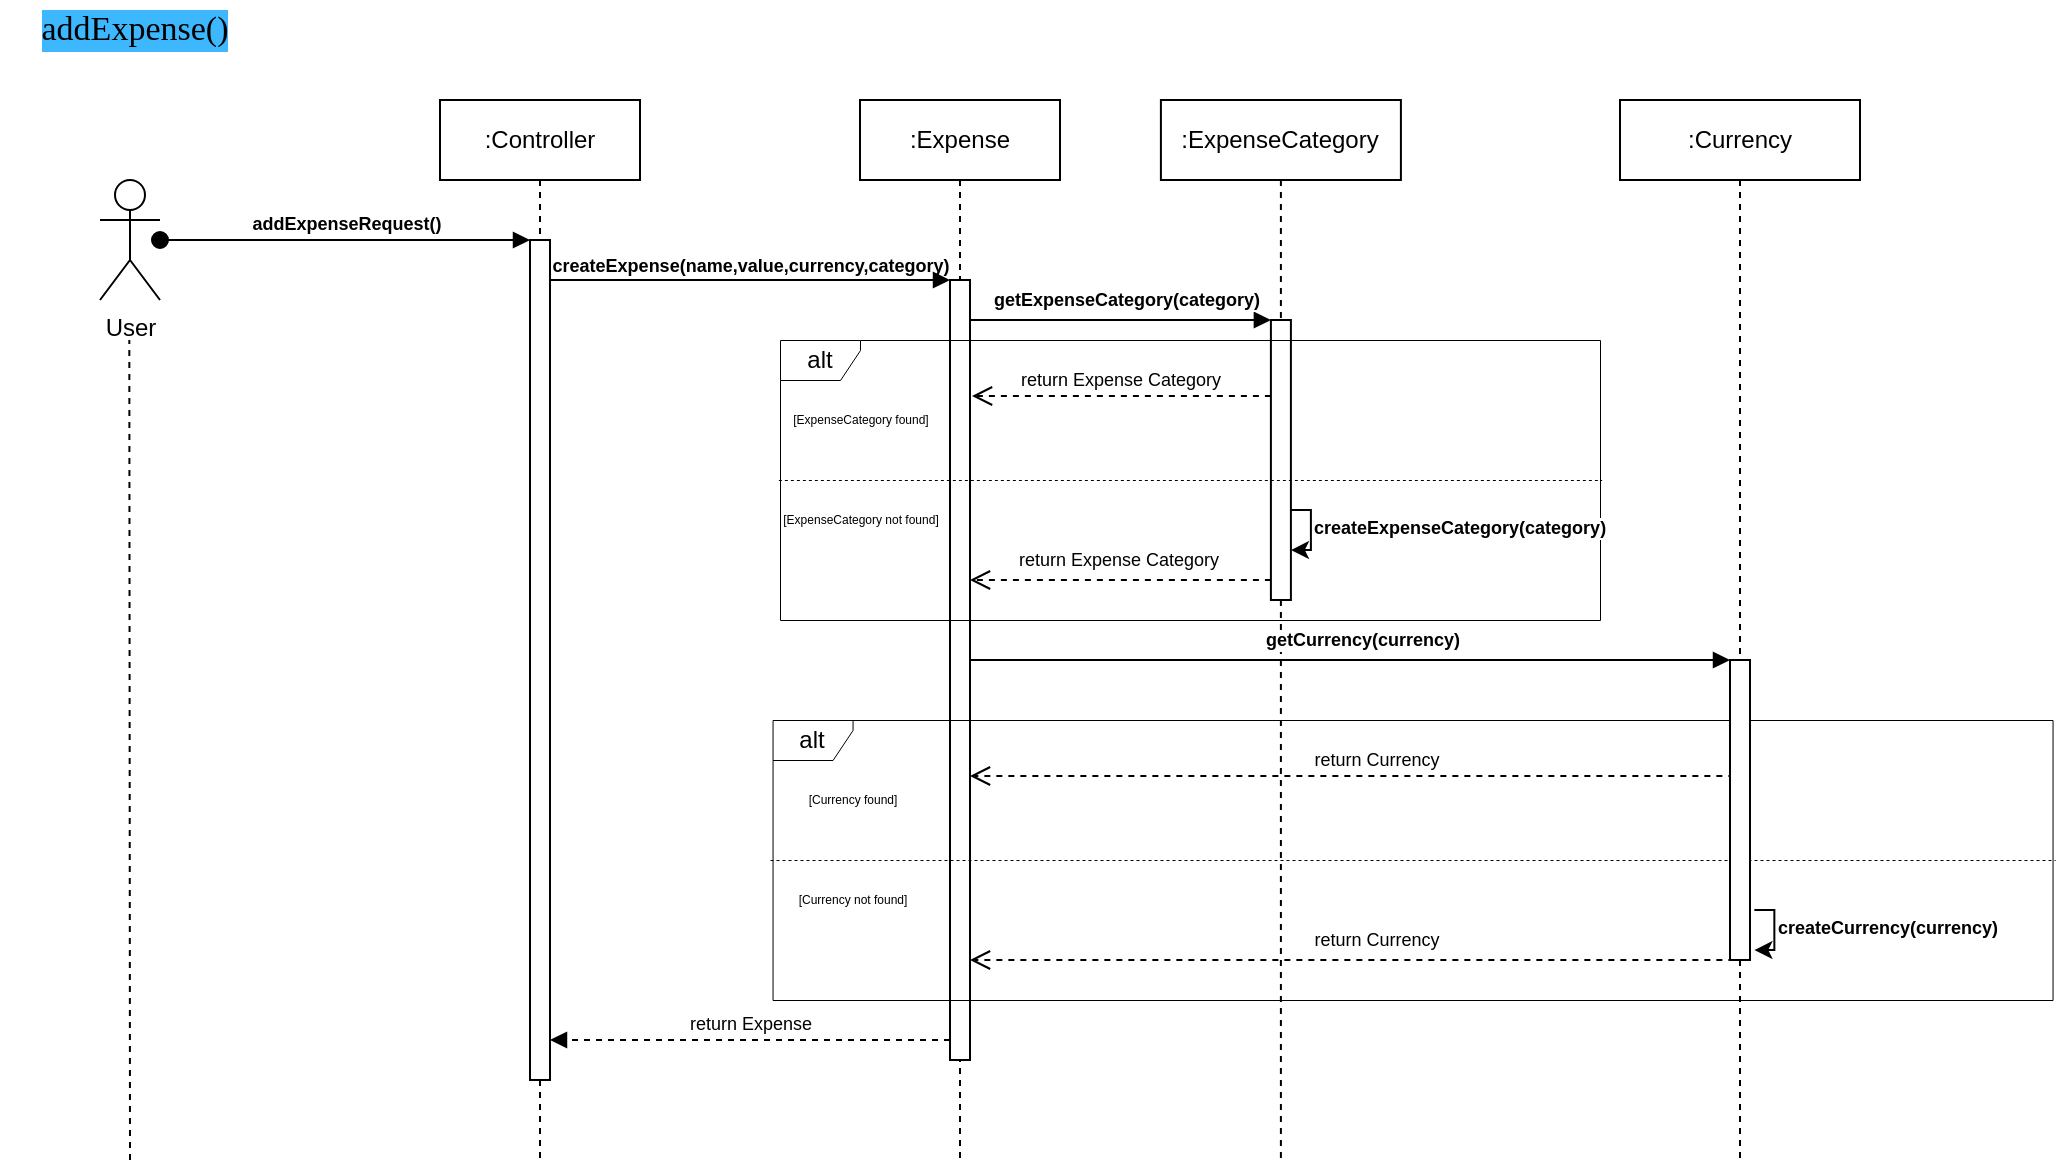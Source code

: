 <mxfile version="24.4.2" type="device">
  <diagram name="Page-1" id="2YBvvXClWsGukQMizWep">
    <mxGraphModel dx="1266" dy="701" grid="1" gridSize="10" guides="1" tooltips="1" connect="1" arrows="1" fold="1" page="1" pageScale="1" pageWidth="850" pageHeight="1100" math="0" shadow="0">
      <root>
        <mxCell id="0" />
        <mxCell id="1" parent="0" />
        <mxCell id="aM9ryv3xv72pqoxQDRHE-1" value=":Controller" style="shape=umlLifeline;perimeter=lifelinePerimeter;whiteSpace=wrap;html=1;container=0;dropTarget=0;collapsible=0;recursiveResize=0;outlineConnect=0;portConstraint=eastwest;newEdgeStyle={&quot;edgeStyle&quot;:&quot;elbowEdgeStyle&quot;,&quot;elbow&quot;:&quot;vertical&quot;,&quot;curved&quot;:0,&quot;rounded&quot;:0};" parent="1" vertex="1">
          <mxGeometry x="270" y="70" width="100" height="530" as="geometry" />
        </mxCell>
        <mxCell id="aM9ryv3xv72pqoxQDRHE-2" value="" style="html=1;points=[];perimeter=orthogonalPerimeter;outlineConnect=0;targetShapes=umlLifeline;portConstraint=eastwest;newEdgeStyle={&quot;edgeStyle&quot;:&quot;elbowEdgeStyle&quot;,&quot;elbow&quot;:&quot;vertical&quot;,&quot;curved&quot;:0,&quot;rounded&quot;:0};" parent="aM9ryv3xv72pqoxQDRHE-1" vertex="1">
          <mxGeometry x="45" y="70" width="10" height="420" as="geometry" />
        </mxCell>
        <mxCell id="aM9ryv3xv72pqoxQDRHE-5" value=":Expense" style="shape=umlLifeline;perimeter=lifelinePerimeter;whiteSpace=wrap;html=1;container=0;dropTarget=0;collapsible=0;recursiveResize=0;outlineConnect=0;portConstraint=eastwest;newEdgeStyle={&quot;edgeStyle&quot;:&quot;elbowEdgeStyle&quot;,&quot;elbow&quot;:&quot;vertical&quot;,&quot;curved&quot;:0,&quot;rounded&quot;:0};" parent="1" vertex="1">
          <mxGeometry x="480" y="70" width="100" height="530" as="geometry" />
        </mxCell>
        <mxCell id="aM9ryv3xv72pqoxQDRHE-6" value="" style="html=1;points=[];perimeter=orthogonalPerimeter;outlineConnect=0;targetShapes=umlLifeline;portConstraint=eastwest;newEdgeStyle={&quot;edgeStyle&quot;:&quot;elbowEdgeStyle&quot;,&quot;elbow&quot;:&quot;vertical&quot;,&quot;curved&quot;:0,&quot;rounded&quot;:0};" parent="aM9ryv3xv72pqoxQDRHE-5" vertex="1">
          <mxGeometry x="45" y="90" width="10" height="390" as="geometry" />
        </mxCell>
        <mxCell id="aM9ryv3xv72pqoxQDRHE-7" value="" style="html=1;verticalAlign=bottom;endArrow=block;edgeStyle=elbowEdgeStyle;elbow=vertical;curved=0;rounded=0;fontSize=10;" parent="1" source="aM9ryv3xv72pqoxQDRHE-2" target="aM9ryv3xv72pqoxQDRHE-6" edge="1">
          <mxGeometry relative="1" as="geometry">
            <mxPoint x="425" y="160" as="sourcePoint" />
            <Array as="points">
              <mxPoint x="420" y="160" />
            </Array>
          </mxGeometry>
        </mxCell>
        <mxCell id="gS3E2w-ahyZe23fewu2L-1" value="User" style="shape=umlActor;verticalLabelPosition=bottom;verticalAlign=top;html=1;outlineConnect=0;" parent="1" vertex="1">
          <mxGeometry x="100" y="110" width="30" height="60" as="geometry" />
        </mxCell>
        <mxCell id="gS3E2w-ahyZe23fewu2L-2" value="&lt;span style=&quot;font-size: 17px;&quot;&gt;addExpense()&lt;/span&gt;" style="text;html=1;align=center;verticalAlign=middle;resizable=0;points=[];autosize=1;strokeColor=none;fillColor=none;fontFamily=Georgia;labelBackgroundColor=#3DB8FF;labelBorderColor=none;spacingLeft=4;fontSize=17;" parent="1" vertex="1">
          <mxGeometry x="50" y="20" width="130" height="30" as="geometry" />
        </mxCell>
        <mxCell id="aM9ryv3xv72pqoxQDRHE-3" value="&lt;font style=&quot;font-size: 9px;&quot;&gt;addExpenseRequest()&lt;/font&gt;" style="html=1;verticalAlign=bottom;startArrow=oval;endArrow=block;startSize=8;edgeStyle=elbowEdgeStyle;elbow=vertical;curved=0;rounded=0;fontSize=9;fontStyle=1" parent="1" source="gS3E2w-ahyZe23fewu2L-1" target="aM9ryv3xv72pqoxQDRHE-2" edge="1">
          <mxGeometry x="0.003" relative="1" as="geometry">
            <mxPoint x="255" y="140" as="sourcePoint" />
            <Array as="points">
              <mxPoint x="270" y="140" />
            </Array>
            <mxPoint as="offset" />
          </mxGeometry>
        </mxCell>
        <mxCell id="gS3E2w-ahyZe23fewu2L-4" value=":ExpenseCategory" style="shape=umlLifeline;perimeter=lifelinePerimeter;whiteSpace=wrap;html=1;container=0;dropTarget=0;collapsible=0;recursiveResize=0;outlineConnect=0;portConstraint=eastwest;newEdgeStyle={&quot;edgeStyle&quot;:&quot;elbowEdgeStyle&quot;,&quot;elbow&quot;:&quot;vertical&quot;,&quot;curved&quot;:0,&quot;rounded&quot;:0};" parent="1" vertex="1">
          <mxGeometry x="630.45" y="70" width="120" height="530" as="geometry" />
        </mxCell>
        <mxCell id="gS3E2w-ahyZe23fewu2L-5" value="" style="html=1;points=[];perimeter=orthogonalPerimeter;outlineConnect=0;targetShapes=umlLifeline;portConstraint=eastwest;newEdgeStyle={&quot;edgeStyle&quot;:&quot;elbowEdgeStyle&quot;,&quot;elbow&quot;:&quot;vertical&quot;,&quot;curved&quot;:0,&quot;rounded&quot;:0};" parent="gS3E2w-ahyZe23fewu2L-4" vertex="1">
          <mxGeometry x="55" y="110" width="10" height="140" as="geometry" />
        </mxCell>
        <mxCell id="gS3E2w-ahyZe23fewu2L-6" value="" style="html=1;verticalAlign=bottom;endArrow=block;edgeStyle=elbowEdgeStyle;elbow=vertical;curved=0;rounded=0;fontSize=10;" parent="1" source="aM9ryv3xv72pqoxQDRHE-6" target="gS3E2w-ahyZe23fewu2L-5" edge="1">
          <mxGeometry relative="1" as="geometry">
            <mxPoint x="540" y="180" as="sourcePoint" />
            <Array as="points">
              <mxPoint x="630.19" y="180" />
            </Array>
            <mxPoint x="710" y="180" as="targetPoint" />
          </mxGeometry>
        </mxCell>
        <mxCell id="8ofL9zUk_12T1avjbE54-4" value="getExpenseCategory(category)" style="edgeLabel;html=1;align=center;verticalAlign=middle;resizable=0;points=[];fontSize=9;fontStyle=1" vertex="1" connectable="0" parent="gS3E2w-ahyZe23fewu2L-6">
          <mxGeometry x="0.031" relative="1" as="geometry">
            <mxPoint y="-10" as="offset" />
          </mxGeometry>
        </mxCell>
        <mxCell id="gS3E2w-ahyZe23fewu2L-7" value="return Expense" style="html=1;verticalAlign=bottom;endArrow=block;edgeStyle=elbowEdgeStyle;elbow=vertical;curved=0;rounded=0;fontSize=9;dashed=1;" parent="1" edge="1">
          <mxGeometry relative="1" as="geometry">
            <mxPoint x="525" y="540" as="sourcePoint" />
            <Array as="points">
              <mxPoint x="425" y="540" />
            </Array>
            <mxPoint x="325" y="540" as="targetPoint" />
          </mxGeometry>
        </mxCell>
        <mxCell id="gS3E2w-ahyZe23fewu2L-10" value="" style="endArrow=none;dashed=1;html=1;rounded=0;" parent="1" edge="1">
          <mxGeometry width="50" height="50" relative="1" as="geometry">
            <mxPoint x="115" y="600" as="sourcePoint" />
            <mxPoint x="114.66" y="190" as="targetPoint" />
          </mxGeometry>
        </mxCell>
        <mxCell id="8ofL9zUk_12T1avjbE54-1" value="createExpense(name,value,currency,category)" style="text;html=1;align=center;verticalAlign=middle;resizable=0;points=[];autosize=1;strokeColor=none;fillColor=none;fontSize=9;fontStyle=1" vertex="1" parent="1">
          <mxGeometry x="320" y="143" width="210" height="20" as="geometry" />
        </mxCell>
        <mxCell id="8ofL9zUk_12T1avjbE54-6" value="" style="html=1;verticalAlign=bottom;endArrow=open;dashed=1;endSize=8;curved=0;rounded=0;" edge="1" parent="1" source="gS3E2w-ahyZe23fewu2L-5">
          <mxGeometry relative="1" as="geometry">
            <mxPoint x="710" y="220.0" as="sourcePoint" />
            <mxPoint x="536" y="218" as="targetPoint" />
            <Array as="points" />
          </mxGeometry>
        </mxCell>
        <mxCell id="8ofL9zUk_12T1avjbE54-7" value="&lt;font style=&quot;font-size: 9px;&quot;&gt;return Expense Category&lt;/font&gt;" style="edgeLabel;html=1;align=center;verticalAlign=middle;resizable=0;points=[];fontSize=9;fontStyle=0" vertex="1" connectable="0" parent="8ofL9zUk_12T1avjbE54-6">
          <mxGeometry x="-0.116" relative="1" as="geometry">
            <mxPoint x="-10" y="-8" as="offset" />
          </mxGeometry>
        </mxCell>
        <mxCell id="8ofL9zUk_12T1avjbE54-8" value="alt" style="shape=umlFrame;whiteSpace=wrap;html=1;pointerEvents=0;width=40;height=20;strokeWidth=0.5;" vertex="1" parent="1">
          <mxGeometry x="440" y="190" width="410" height="140" as="geometry" />
        </mxCell>
        <mxCell id="8ofL9zUk_12T1avjbE54-11" value="[ExpenseCategory found]" style="text;html=1;align=center;verticalAlign=middle;resizable=0;points=[];autosize=1;strokeColor=none;fillColor=none;fontSize=6;" vertex="1" parent="1">
          <mxGeometry x="435" y="220" width="90" height="20" as="geometry" />
        </mxCell>
        <mxCell id="8ofL9zUk_12T1avjbE54-12" value="" style="endArrow=none;dashed=1;html=1;rounded=0;exitX=-0.002;exitY=0.5;exitDx=0;exitDy=0;exitPerimeter=0;entryX=1.002;entryY=0.5;entryDx=0;entryDy=0;entryPerimeter=0;strokeWidth=0.5;" edge="1" parent="1" source="8ofL9zUk_12T1avjbE54-8" target="8ofL9zUk_12T1avjbE54-8">
          <mxGeometry width="50" height="50" relative="1" as="geometry">
            <mxPoint x="580" y="295" as="sourcePoint" />
            <mxPoint x="630" y="245" as="targetPoint" />
          </mxGeometry>
        </mxCell>
        <mxCell id="8ofL9zUk_12T1avjbE54-13" value="[ExpenseCategory not found]" style="text;html=1;align=center;verticalAlign=middle;resizable=0;points=[];autosize=1;strokeColor=none;fillColor=none;fontSize=6;" vertex="1" parent="1">
          <mxGeometry x="430" y="270" width="100" height="20" as="geometry" />
        </mxCell>
        <mxCell id="8ofL9zUk_12T1avjbE54-14" value="" style="endArrow=classic;html=1;rounded=0;edgeStyle=elbowEdgeStyle;entryX=1.5;entryY=0.667;entryDx=0;entryDy=0;entryPerimeter=0;" edge="1" parent="1" source="gS3E2w-ahyZe23fewu2L-5">
          <mxGeometry width="50" height="50" relative="1" as="geometry">
            <mxPoint x="690.45" y="264.98" as="sourcePoint" />
            <mxPoint x="695.45" y="295.02" as="targetPoint" />
            <Array as="points">
              <mxPoint x="705.45" y="274.99" />
            </Array>
          </mxGeometry>
        </mxCell>
        <mxCell id="8ofL9zUk_12T1avjbE54-15" value="createExpenseCategory(category)" style="edgeLabel;html=1;align=left;verticalAlign=middle;resizable=0;points=[];fontSize=9;fontStyle=1" vertex="1" connectable="0" parent="8ofL9zUk_12T1avjbE54-14">
          <mxGeometry x="-0.071" y="1" relative="1" as="geometry">
            <mxPoint x="-1" as="offset" />
          </mxGeometry>
        </mxCell>
        <mxCell id="8ofL9zUk_12T1avjbE54-16" value="" style="html=1;verticalAlign=bottom;endArrow=open;dashed=1;endSize=8;curved=0;rounded=0;" edge="1" parent="1" source="gS3E2w-ahyZe23fewu2L-5">
          <mxGeometry relative="1" as="geometry">
            <mxPoint x="700" y="310" as="sourcePoint" />
            <mxPoint x="535" y="310" as="targetPoint" />
            <Array as="points" />
          </mxGeometry>
        </mxCell>
        <mxCell id="8ofL9zUk_12T1avjbE54-17" value="&lt;font style=&quot;font-size: 9px;&quot;&gt;return Expense Category&lt;/font&gt;" style="edgeLabel;html=1;align=center;verticalAlign=middle;resizable=0;points=[];fontSize=9;fontStyle=0" vertex="1" connectable="0" parent="8ofL9zUk_12T1avjbE54-16">
          <mxGeometry x="-0.116" relative="1" as="geometry">
            <mxPoint x="-10" y="-10" as="offset" />
          </mxGeometry>
        </mxCell>
        <mxCell id="8ofL9zUk_12T1avjbE54-20" value="" style="html=1;verticalAlign=bottom;endArrow=block;edgeStyle=elbowEdgeStyle;elbow=vertical;curved=0;rounded=0;fontSize=10;" edge="1" parent="1" source="aM9ryv3xv72pqoxQDRHE-6" target="8ofL9zUk_12T1avjbE54-33">
          <mxGeometry relative="1" as="geometry">
            <mxPoint x="539.1" y="420" as="sourcePoint" />
            <Array as="points">
              <mxPoint x="730" y="350" />
            </Array>
            <mxPoint x="925" y="430" as="targetPoint" />
          </mxGeometry>
        </mxCell>
        <mxCell id="8ofL9zUk_12T1avjbE54-21" value="getCurrency(currency)" style="edgeLabel;html=1;align=center;verticalAlign=middle;resizable=0;points=[];fontSize=9;fontStyle=1" vertex="1" connectable="0" parent="8ofL9zUk_12T1avjbE54-20">
          <mxGeometry x="0.031" relative="1" as="geometry">
            <mxPoint y="-10" as="offset" />
          </mxGeometry>
        </mxCell>
        <mxCell id="8ofL9zUk_12T1avjbE54-22" value="" style="html=1;verticalAlign=bottom;endArrow=open;dashed=1;endSize=8;curved=0;rounded=0;" edge="1" parent="1" target="aM9ryv3xv72pqoxQDRHE-6">
          <mxGeometry relative="1" as="geometry">
            <mxPoint x="917.18" y="408" as="sourcePoint" />
            <mxPoint x="532.28" y="408" as="targetPoint" />
            <Array as="points" />
          </mxGeometry>
        </mxCell>
        <mxCell id="8ofL9zUk_12T1avjbE54-23" value="&lt;font style=&quot;font-size: 9px;&quot;&gt;return Currency&lt;/font&gt;" style="edgeLabel;html=1;align=center;verticalAlign=middle;resizable=0;points=[];fontSize=9;fontStyle=0" vertex="1" connectable="0" parent="8ofL9zUk_12T1avjbE54-22">
          <mxGeometry x="-0.116" relative="1" as="geometry">
            <mxPoint x="-10" y="-8" as="offset" />
          </mxGeometry>
        </mxCell>
        <mxCell id="8ofL9zUk_12T1avjbE54-24" value="alt" style="shape=umlFrame;whiteSpace=wrap;html=1;pointerEvents=0;width=40;height=20;strokeWidth=0.5;" vertex="1" parent="1">
          <mxGeometry x="436.28" y="380" width="640" height="140" as="geometry" />
        </mxCell>
        <mxCell id="8ofL9zUk_12T1avjbE54-25" value="[Currency found]" style="text;html=1;align=center;verticalAlign=middle;resizable=0;points=[];autosize=1;strokeColor=none;fillColor=none;fontSize=6;" vertex="1" parent="1">
          <mxGeometry x="441.28" y="410" width="70" height="20" as="geometry" />
        </mxCell>
        <mxCell id="8ofL9zUk_12T1avjbE54-26" value="" style="endArrow=none;dashed=1;html=1;rounded=0;exitX=-0.002;exitY=0.5;exitDx=0;exitDy=0;exitPerimeter=0;entryX=1.002;entryY=0.5;entryDx=0;entryDy=0;entryPerimeter=0;strokeWidth=0.5;" edge="1" parent="1" source="8ofL9zUk_12T1avjbE54-24" target="8ofL9zUk_12T1avjbE54-24">
          <mxGeometry width="50" height="50" relative="1" as="geometry">
            <mxPoint x="576.28" y="485" as="sourcePoint" />
            <mxPoint x="626.28" y="435" as="targetPoint" />
          </mxGeometry>
        </mxCell>
        <mxCell id="8ofL9zUk_12T1avjbE54-27" value="[Currency not found]" style="text;html=1;align=center;verticalAlign=middle;resizable=0;points=[];autosize=1;strokeColor=none;fillColor=none;fontSize=6;" vertex="1" parent="1">
          <mxGeometry x="436.28" y="460" width="80" height="20" as="geometry" />
        </mxCell>
        <mxCell id="8ofL9zUk_12T1avjbE54-28" value="" style="endArrow=classic;html=1;rounded=0;edgeStyle=elbowEdgeStyle;entryX=1.5;entryY=0.667;entryDx=0;entryDy=0;entryPerimeter=0;" edge="1" parent="1">
          <mxGeometry width="50" height="50" relative="1" as="geometry">
            <mxPoint x="927.18" y="474.99" as="sourcePoint" />
            <mxPoint x="927.18" y="495.02" as="targetPoint" />
            <Array as="points">
              <mxPoint x="937.18" y="474.99" />
            </Array>
          </mxGeometry>
        </mxCell>
        <mxCell id="8ofL9zUk_12T1avjbE54-29" value="createCurrency(currency)" style="edgeLabel;html=1;align=left;verticalAlign=middle;resizable=0;points=[];fontSize=9;fontStyle=1" vertex="1" connectable="0" parent="8ofL9zUk_12T1avjbE54-28">
          <mxGeometry x="-0.071" y="1" relative="1" as="geometry">
            <mxPoint x="-1" as="offset" />
          </mxGeometry>
        </mxCell>
        <mxCell id="8ofL9zUk_12T1avjbE54-30" value="" style="html=1;verticalAlign=bottom;endArrow=open;dashed=1;endSize=8;curved=0;rounded=0;" edge="1" parent="1" target="aM9ryv3xv72pqoxQDRHE-6">
          <mxGeometry relative="1" as="geometry">
            <mxPoint x="917.18" y="500" as="sourcePoint" />
            <mxPoint x="531.28" y="500" as="targetPoint" />
            <Array as="points" />
          </mxGeometry>
        </mxCell>
        <mxCell id="8ofL9zUk_12T1avjbE54-31" value="&lt;font style=&quot;font-size: 9px;&quot;&gt;return Currency&lt;/font&gt;" style="edgeLabel;html=1;align=center;verticalAlign=middle;resizable=0;points=[];fontSize=9;fontStyle=0" vertex="1" connectable="0" parent="8ofL9zUk_12T1avjbE54-30">
          <mxGeometry x="-0.116" relative="1" as="geometry">
            <mxPoint x="-10" y="-10" as="offset" />
          </mxGeometry>
        </mxCell>
        <mxCell id="8ofL9zUk_12T1avjbE54-32" value=":Currency" style="shape=umlLifeline;perimeter=lifelinePerimeter;whiteSpace=wrap;html=1;container=0;dropTarget=0;collapsible=0;recursiveResize=0;outlineConnect=0;portConstraint=eastwest;newEdgeStyle={&quot;edgeStyle&quot;:&quot;elbowEdgeStyle&quot;,&quot;elbow&quot;:&quot;vertical&quot;,&quot;curved&quot;:0,&quot;rounded&quot;:0};" vertex="1" parent="1">
          <mxGeometry x="860" y="70" width="120" height="530" as="geometry" />
        </mxCell>
        <mxCell id="8ofL9zUk_12T1avjbE54-33" value="" style="html=1;points=[];perimeter=orthogonalPerimeter;outlineConnect=0;targetShapes=umlLifeline;portConstraint=eastwest;newEdgeStyle={&quot;edgeStyle&quot;:&quot;elbowEdgeStyle&quot;,&quot;elbow&quot;:&quot;vertical&quot;,&quot;curved&quot;:0,&quot;rounded&quot;:0};" vertex="1" parent="8ofL9zUk_12T1avjbE54-32">
          <mxGeometry x="55" y="280" width="10" height="150" as="geometry" />
        </mxCell>
      </root>
    </mxGraphModel>
  </diagram>
</mxfile>
